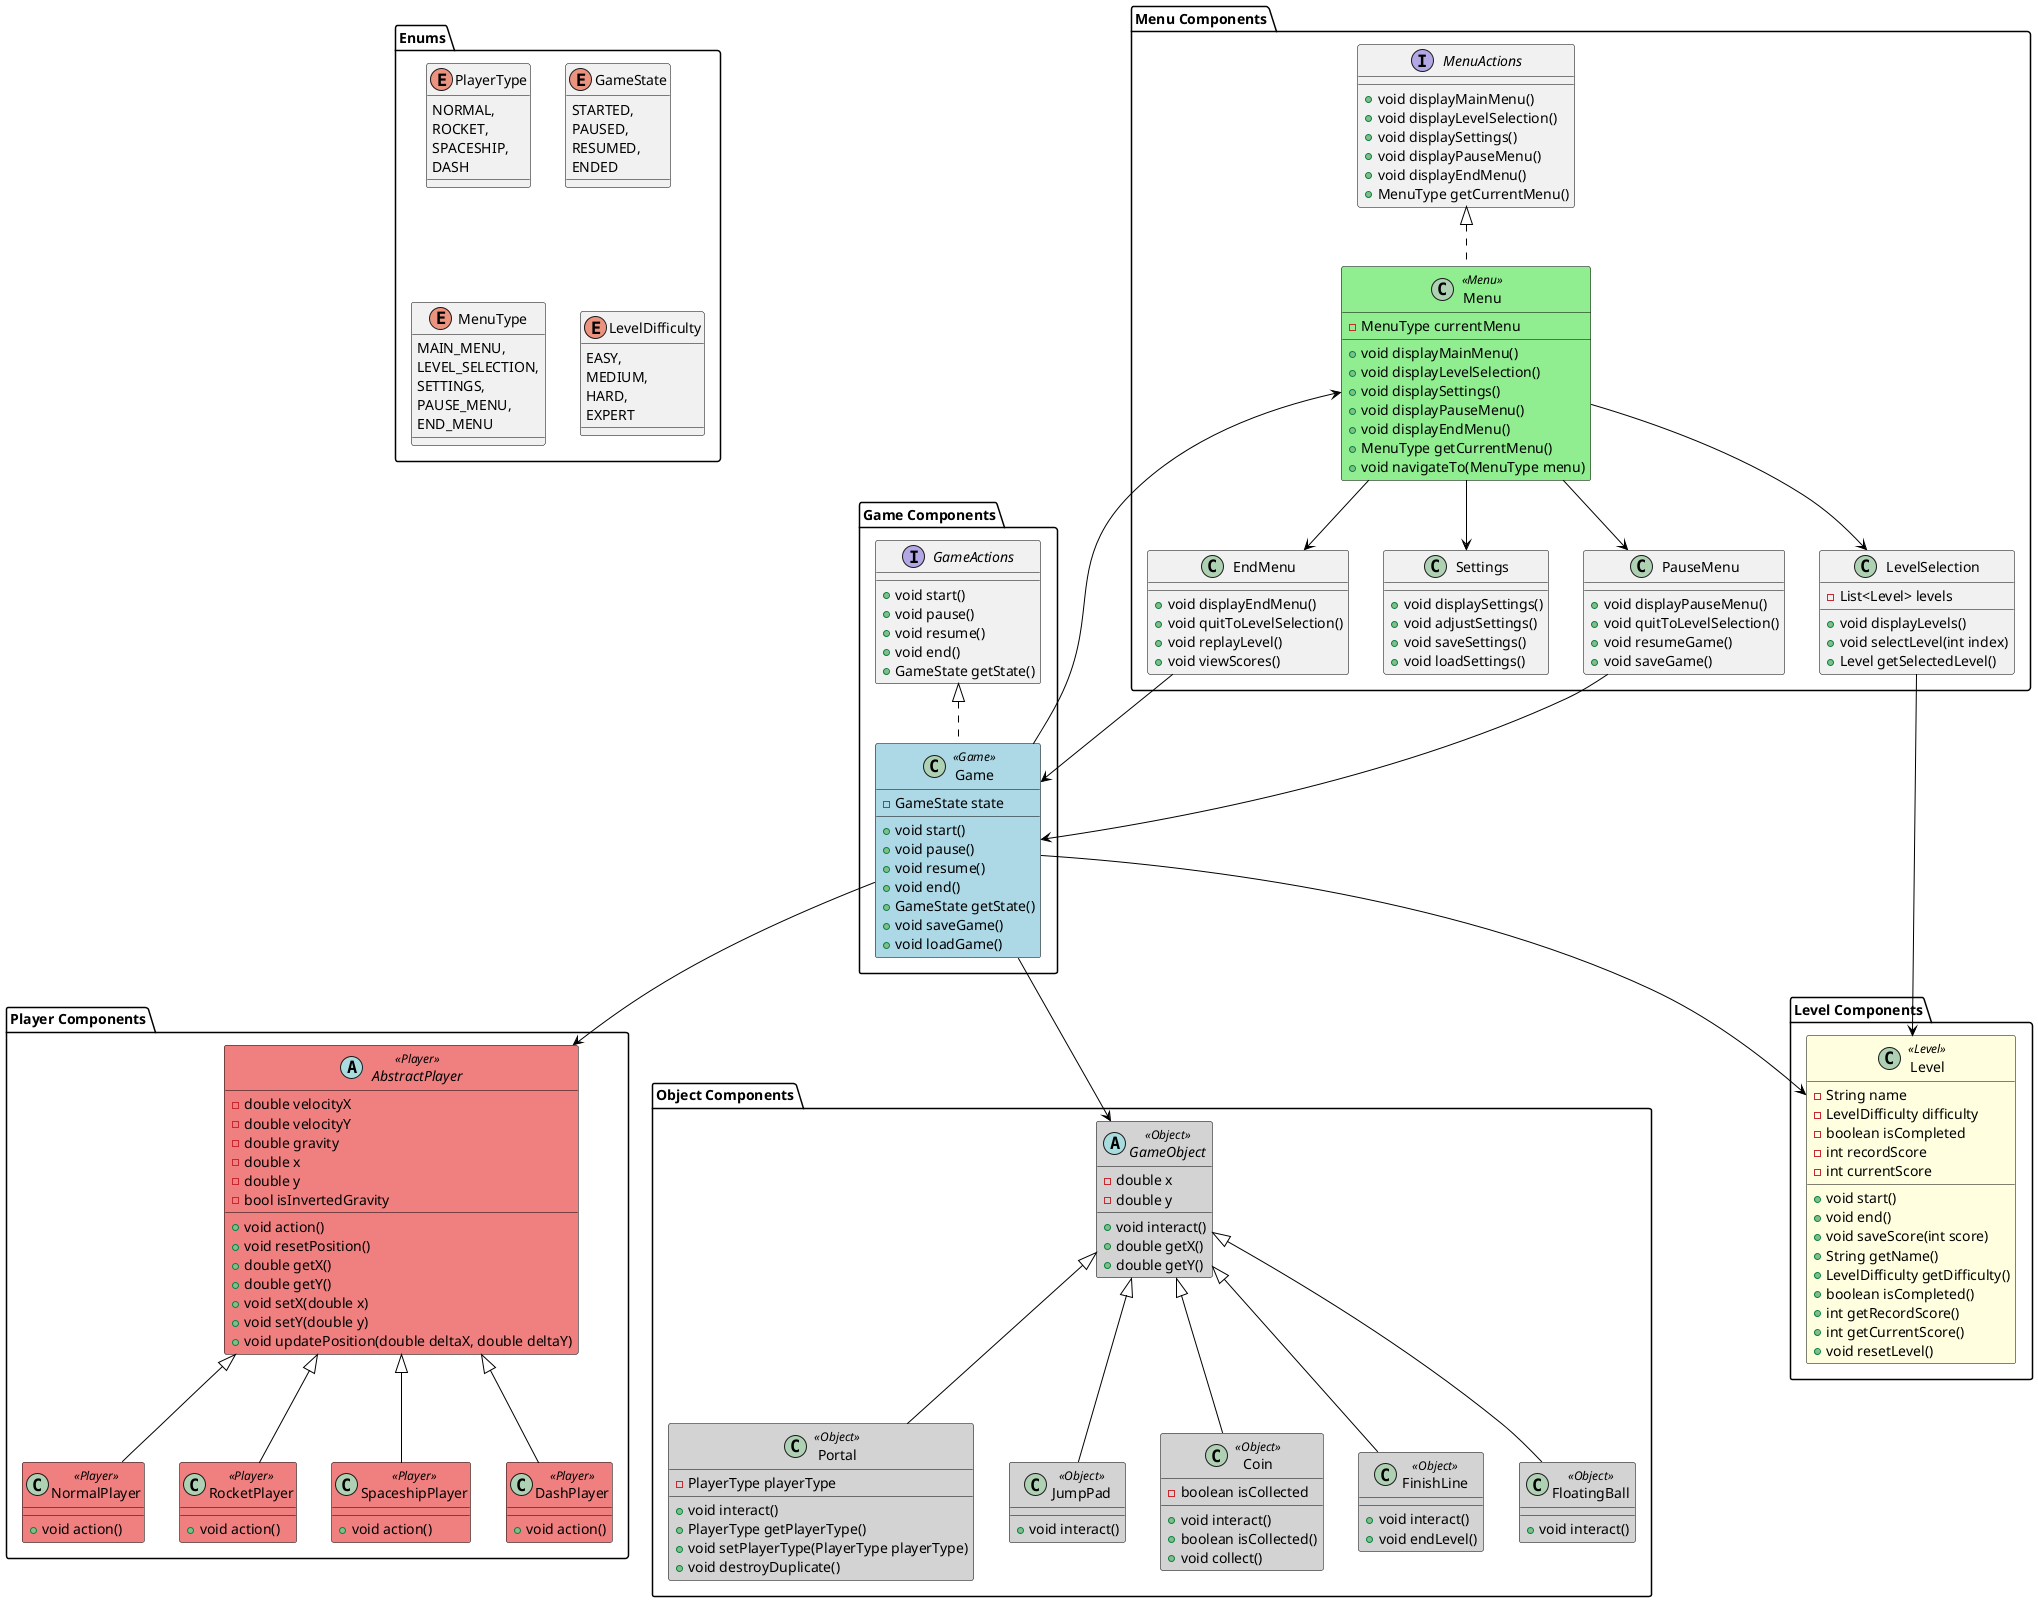 @startuml

skinparam class {
    BackgroundColor<<Game>> LightBlue
    BackgroundColor<<Menu>> LightGreen
    BackgroundColor<<Level>> LightYellow
    BackgroundColor<<Player>> LightCoral
    BackgroundColor<<Object>> LightGray
    BorderColor Black
    ArrowColor Black
}

package "Game Components" {
    interface GameActions {
        +void start()
        +void pause()
        +void resume()
        +void end()
        +GameState getState()
    }

    class Game <<Game>> implements GameActions {
        -GameState state
        +void start()
        +void pause()
        +void resume()
        +void end()
        +GameState getState()
        +void saveGame()
        +void loadGame()
    }
}

package "Menu Components" {
    interface MenuActions {
        +void displayMainMenu()
        +void displayLevelSelection()
        +void displaySettings()
        +void displayPauseMenu()
        +void displayEndMenu()
        +MenuType getCurrentMenu()
    }

    class Menu <<Menu>> implements MenuActions {
        -MenuType currentMenu
        +void displayMainMenu()
        +void displayLevelSelection()
        +void displaySettings()
        +void displayPauseMenu()
        +void displayEndMenu()
        +MenuType getCurrentMenu()
        +void navigateTo(MenuType menu)
    }

    class LevelSelection {
        -List<Level> levels
        +void displayLevels()
        +void selectLevel(int index)
        +Level getSelectedLevel()
    }

    class Settings {
        +void displaySettings()
        +void adjustSettings()
        +void saveSettings()
        +void loadSettings()
    }

    class PauseMenu {
        +void displayPauseMenu()
        +void quitToLevelSelection()
        +void resumeGame()
        +void saveGame()
    }

    class EndMenu {
        +void displayEndMenu()
        +void quitToLevelSelection()
        +void replayLevel()
        +void viewScores()
    }
}

package "Level Components" {
    class Level <<Level>>{
        -String name
        -LevelDifficulty difficulty
        -boolean isCompleted
        -int recordScore
        -int currentScore
        +void start()
        +void end()
        +void saveScore(int score)
        +String getName()
        +LevelDifficulty getDifficulty()
        +boolean isCompleted()
        +int getRecordScore()
        +int getCurrentScore()
        +void resetLevel()
    }
}

package "Player Components" {
    abstract class AbstractPlayer <<Player>> {
        -double velocityX
        -double velocityY
        -double gravity
        -double x
        -double y
        -bool isInvertedGravity
        +void action()
        +void resetPosition()
        +double getX()
        +double getY()
        +void setX(double x)
        +void setY(double y)
        +void updatePosition(double deltaX, double deltaY)
    }

    class NormalPlayer <<Player>> extends AbstractPlayer {
        +void action()
    }

    class RocketPlayer <<Player>> extends AbstractPlayer {
        +void action()
    }

    class SpaceshipPlayer <<Player>> extends AbstractPlayer {
        +void action()
    }

    class DashPlayer <<Player>> extends AbstractPlayer {
        +void action()
    }
}

package "Object Components" {
    abstract class GameObject <<Object>> {
        -double x
        -double y
        +void interact()
        +double getX()
        +double getY()
    }

    class Portal <<Object>> extends GameObject {
        -PlayerType playerType
        +void interact()
        +PlayerType getPlayerType()
        +void setPlayerType(PlayerType playerType)
        +void destroyDuplicate()
    }

    class JumpPad <<Object>> extends GameObject {
        +void interact()
    }

    class Coin <<Object>> extends GameObject {
        -boolean isCollected
        +void interact()
        +boolean isCollected()
        +void collect()
    }

    class FinishLine <<Object>> extends GameObject {
        +void interact()
        +void endLevel()
    }

    class FloatingBall <<Object>> extends GameObject {
        +void interact()
    }
}

package "Enums" {
    enum PlayerType {
        NORMAL,
        ROCKET,
        SPACESHIP,
        DASH
    }

    enum GameState {
        STARTED,
        PAUSED,
        RESUMED,
        ENDED
    }

    enum MenuType {
        MAIN_MENU,
        LEVEL_SELECTION,
        SETTINGS,
        PAUSE_MENU,
        END_MENU
    }

    enum LevelDifficulty {
        EASY,
        MEDIUM,
        HARD,
        EXPERT
    }
}

Game --> Menu
Game --> Level
Game --> AbstractPlayer
Game --> GameObject
Menu --> LevelSelection
Menu --> Settings
Menu --> PauseMenu
Menu --> EndMenu
LevelSelection --> Level
PauseMenu --> Game
EndMenu --> Game

@enduml
